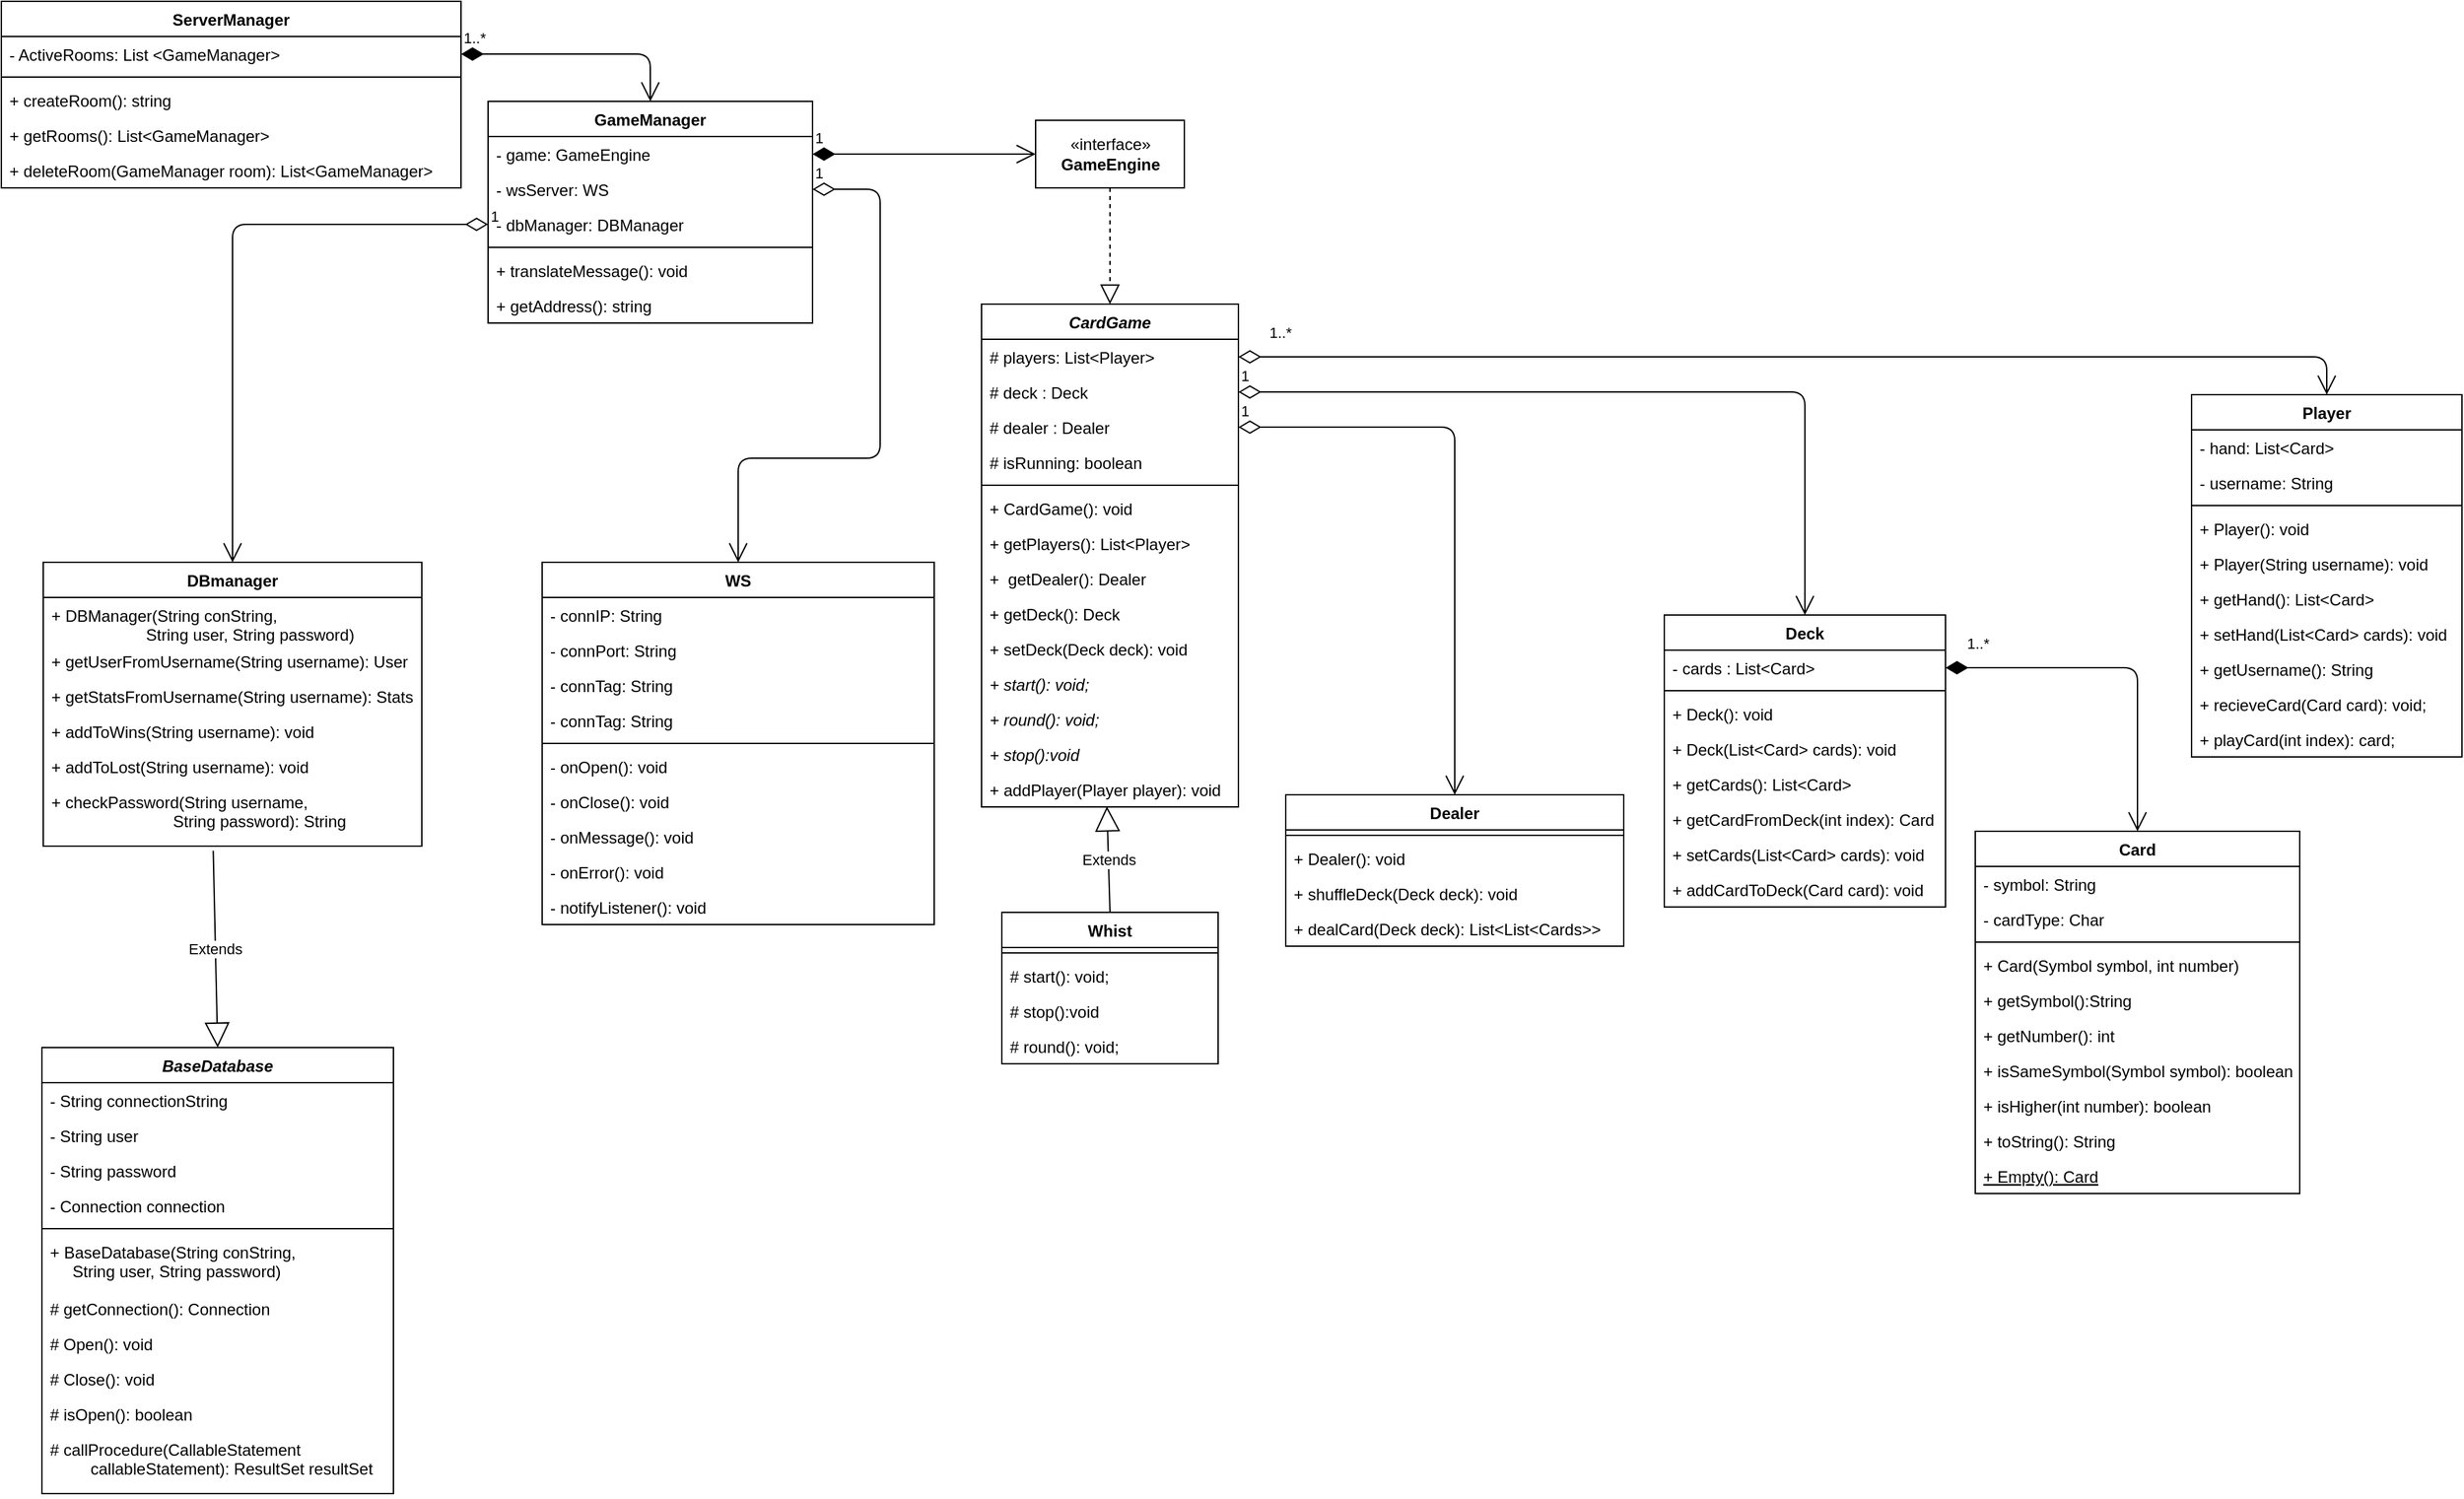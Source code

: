 <mxfile version="18.1.3" type="device"><diagram id="LGpvp5MiIzymhtDuvNgW" name="Side-1"><mxGraphModel dx="1502" dy="768" grid="1" gridSize="10" guides="1" tooltips="1" connect="1" arrows="1" fold="1" page="1" pageScale="1" pageWidth="827" pageHeight="1169" math="0" shadow="0"><root><mxCell id="0"/><mxCell id="1" parent="0"/><mxCell id="LhbMyZ6HMKAQBiNXWhEx-1" value="Player" style="swimlane;fontStyle=1;align=center;verticalAlign=top;childLayout=stackLayout;horizontal=1;startSize=26;horizontalStack=0;resizeParent=1;resizeParentMax=0;resizeLast=0;collapsible=1;marginBottom=0;" parent="1" vertex="1"><mxGeometry x="1640" y="317" width="200" height="268" as="geometry"/></mxCell><mxCell id="LhbMyZ6HMKAQBiNXWhEx-2" value="- hand: List&lt;Card&gt;" style="text;strokeColor=none;fillColor=none;align=left;verticalAlign=top;spacingLeft=4;spacingRight=4;overflow=hidden;rotatable=0;points=[[0,0.5],[1,0.5]];portConstraint=eastwest;" parent="LhbMyZ6HMKAQBiNXWhEx-1" vertex="1"><mxGeometry y="26" width="200" height="26" as="geometry"/></mxCell><mxCell id="M374LAIoHGfH7pXFPlg4-40" value="- username: String" style="text;strokeColor=none;fillColor=none;align=left;verticalAlign=top;spacingLeft=4;spacingRight=4;overflow=hidden;rotatable=0;points=[[0,0.5],[1,0.5]];portConstraint=eastwest;" parent="LhbMyZ6HMKAQBiNXWhEx-1" vertex="1"><mxGeometry y="52" width="200" height="26" as="geometry"/></mxCell><mxCell id="LhbMyZ6HMKAQBiNXWhEx-3" value="" style="line;strokeWidth=1;fillColor=none;align=left;verticalAlign=middle;spacingTop=-1;spacingLeft=3;spacingRight=3;rotatable=0;labelPosition=right;points=[];portConstraint=eastwest;" parent="LhbMyZ6HMKAQBiNXWhEx-1" vertex="1"><mxGeometry y="78" width="200" height="8" as="geometry"/></mxCell><mxCell id="M374LAIoHGfH7pXFPlg4-45" value="+ Player(): void" style="text;strokeColor=none;fillColor=none;align=left;verticalAlign=top;spacingLeft=4;spacingRight=4;overflow=hidden;rotatable=0;points=[[0,0.5],[1,0.5]];portConstraint=eastwest;" parent="LhbMyZ6HMKAQBiNXWhEx-1" vertex="1"><mxGeometry y="86" width="200" height="26" as="geometry"/></mxCell><mxCell id="M374LAIoHGfH7pXFPlg4-44" value="+ Player(String username): void" style="text;strokeColor=none;fillColor=none;align=left;verticalAlign=top;spacingLeft=4;spacingRight=4;overflow=hidden;rotatable=0;points=[[0,0.5],[1,0.5]];portConstraint=eastwest;" parent="LhbMyZ6HMKAQBiNXWhEx-1" vertex="1"><mxGeometry y="112" width="200" height="26" as="geometry"/></mxCell><mxCell id="LhbMyZ6HMKAQBiNXWhEx-4" value="+ getHand(): List&lt;Card&gt;" style="text;strokeColor=none;fillColor=none;align=left;verticalAlign=top;spacingLeft=4;spacingRight=4;overflow=hidden;rotatable=0;points=[[0,0.5],[1,0.5]];portConstraint=eastwest;" parent="LhbMyZ6HMKAQBiNXWhEx-1" vertex="1"><mxGeometry y="138" width="200" height="26" as="geometry"/></mxCell><mxCell id="M374LAIoHGfH7pXFPlg4-42" value="+ setHand(List&lt;Card&gt; cards): void" style="text;strokeColor=none;fillColor=none;align=left;verticalAlign=top;spacingLeft=4;spacingRight=4;overflow=hidden;rotatable=0;points=[[0,0.5],[1,0.5]];portConstraint=eastwest;" parent="LhbMyZ6HMKAQBiNXWhEx-1" vertex="1"><mxGeometry y="164" width="200" height="26" as="geometry"/></mxCell><mxCell id="M374LAIoHGfH7pXFPlg4-43" value="+ getUsername(): String" style="text;strokeColor=none;fillColor=none;align=left;verticalAlign=top;spacingLeft=4;spacingRight=4;overflow=hidden;rotatable=0;points=[[0,0.5],[1,0.5]];portConstraint=eastwest;" parent="LhbMyZ6HMKAQBiNXWhEx-1" vertex="1"><mxGeometry y="190" width="200" height="26" as="geometry"/></mxCell><mxCell id="M374LAIoHGfH7pXFPlg4-41" value="+ recieveCard(Card card): void;" style="text;strokeColor=none;fillColor=none;align=left;verticalAlign=top;spacingLeft=4;spacingRight=4;overflow=hidden;rotatable=0;points=[[0,0.5],[1,0.5]];portConstraint=eastwest;" parent="LhbMyZ6HMKAQBiNXWhEx-1" vertex="1"><mxGeometry y="216" width="200" height="26" as="geometry"/></mxCell><mxCell id="BYVZmwrGk3JprqsjYRn_-6" value="+ playCard(int index): card;" style="text;strokeColor=none;fillColor=none;align=left;verticalAlign=top;spacingLeft=4;spacingRight=4;overflow=hidden;rotatable=0;points=[[0,0.5],[1,0.5]];portConstraint=eastwest;" parent="LhbMyZ6HMKAQBiNXWhEx-1" vertex="1"><mxGeometry y="242" width="200" height="26" as="geometry"/></mxCell><mxCell id="LhbMyZ6HMKAQBiNXWhEx-5" value="CardGame" style="swimlane;fontStyle=3;align=center;verticalAlign=top;childLayout=stackLayout;horizontal=1;startSize=26;horizontalStack=0;resizeParent=1;resizeParentMax=0;resizeLast=0;collapsible=1;marginBottom=0;" parent="1" vertex="1"><mxGeometry x="745" y="250" width="190" height="372" as="geometry"/></mxCell><mxCell id="LhbMyZ6HMKAQBiNXWhEx-6" value="# players: List&lt;Player&gt;" style="text;strokeColor=none;fillColor=none;align=left;verticalAlign=top;spacingLeft=4;spacingRight=4;overflow=hidden;rotatable=0;points=[[0,0.5],[1,0.5]];portConstraint=eastwest;" parent="LhbMyZ6HMKAQBiNXWhEx-5" vertex="1"><mxGeometry y="26" width="190" height="26" as="geometry"/></mxCell><mxCell id="LhbMyZ6HMKAQBiNXWhEx-14" value="# deck : Deck" style="text;strokeColor=none;fillColor=none;align=left;verticalAlign=top;spacingLeft=4;spacingRight=4;overflow=hidden;rotatable=0;points=[[0,0.5],[1,0.5]];portConstraint=eastwest;" parent="LhbMyZ6HMKAQBiNXWhEx-5" vertex="1"><mxGeometry y="52" width="190" height="26" as="geometry"/></mxCell><mxCell id="M374LAIoHGfH7pXFPlg4-18" value="# dealer : Dealer" style="text;strokeColor=none;fillColor=none;align=left;verticalAlign=top;spacingLeft=4;spacingRight=4;overflow=hidden;rotatable=0;points=[[0,0.5],[1,0.5]];portConstraint=eastwest;" parent="LhbMyZ6HMKAQBiNXWhEx-5" vertex="1"><mxGeometry y="78" width="190" height="26" as="geometry"/></mxCell><mxCell id="BYVZmwrGk3JprqsjYRn_-9" value="# isRunning: boolean" style="text;strokeColor=none;fillColor=none;align=left;verticalAlign=top;spacingLeft=4;spacingRight=4;overflow=hidden;rotatable=0;points=[[0,0.5],[1,0.5]];portConstraint=eastwest;" parent="LhbMyZ6HMKAQBiNXWhEx-5" vertex="1"><mxGeometry y="104" width="190" height="26" as="geometry"/></mxCell><mxCell id="LhbMyZ6HMKAQBiNXWhEx-7" value="" style="line;strokeWidth=1;fillColor=none;align=left;verticalAlign=middle;spacingTop=-1;spacingLeft=3;spacingRight=3;rotatable=0;labelPosition=right;points=[];portConstraint=eastwest;" parent="LhbMyZ6HMKAQBiNXWhEx-5" vertex="1"><mxGeometry y="130" width="190" height="8" as="geometry"/></mxCell><mxCell id="LhbMyZ6HMKAQBiNXWhEx-8" value="+ CardGame(): void" style="text;strokeColor=none;fillColor=none;align=left;verticalAlign=top;spacingLeft=4;spacingRight=4;overflow=hidden;rotatable=0;points=[[0,0.5],[1,0.5]];portConstraint=eastwest;" parent="LhbMyZ6HMKAQBiNXWhEx-5" vertex="1"><mxGeometry y="138" width="190" height="26" as="geometry"/></mxCell><mxCell id="M374LAIoHGfH7pXFPlg4-19" value="+ getPlayers(): List&lt;Player&gt;" style="text;strokeColor=none;fillColor=none;align=left;verticalAlign=top;spacingLeft=4;spacingRight=4;overflow=hidden;rotatable=0;points=[[0,0.5],[1,0.5]];portConstraint=eastwest;" parent="LhbMyZ6HMKAQBiNXWhEx-5" vertex="1"><mxGeometry y="164" width="190" height="26" as="geometry"/></mxCell><mxCell id="M374LAIoHGfH7pXFPlg4-17" value="+  getDealer(): Dealer" style="text;strokeColor=none;fillColor=none;align=left;verticalAlign=top;spacingLeft=4;spacingRight=4;overflow=hidden;rotatable=0;points=[[0,0.5],[1,0.5]];portConstraint=eastwest;" parent="LhbMyZ6HMKAQBiNXWhEx-5" vertex="1"><mxGeometry y="190" width="190" height="26" as="geometry"/></mxCell><mxCell id="M374LAIoHGfH7pXFPlg4-16" value="+ getDeck(): Deck" style="text;strokeColor=none;fillColor=none;align=left;verticalAlign=top;spacingLeft=4;spacingRight=4;overflow=hidden;rotatable=0;points=[[0,0.5],[1,0.5]];portConstraint=eastwest;" parent="LhbMyZ6HMKAQBiNXWhEx-5" vertex="1"><mxGeometry y="216" width="190" height="26" as="geometry"/></mxCell><mxCell id="M374LAIoHGfH7pXFPlg4-26" value="+ setDeck(Deck deck): void" style="text;strokeColor=none;fillColor=none;align=left;verticalAlign=top;spacingLeft=4;spacingRight=4;overflow=hidden;rotatable=0;points=[[0,0.5],[1,0.5]];portConstraint=eastwest;" parent="LhbMyZ6HMKAQBiNXWhEx-5" vertex="1"><mxGeometry y="242" width="190" height="26" as="geometry"/></mxCell><mxCell id="M374LAIoHGfH7pXFPlg4-15" value="+ start(): void;" style="text;strokeColor=none;fillColor=none;align=left;verticalAlign=top;spacingLeft=4;spacingRight=4;overflow=hidden;rotatable=0;points=[[0,0.5],[1,0.5]];portConstraint=eastwest;fontStyle=2" parent="LhbMyZ6HMKAQBiNXWhEx-5" vertex="1"><mxGeometry y="268" width="190" height="26" as="geometry"/></mxCell><mxCell id="BYVZmwrGk3JprqsjYRn_-10" value="+ round(): void;" style="text;strokeColor=none;fillColor=none;align=left;verticalAlign=top;spacingLeft=4;spacingRight=4;overflow=hidden;rotatable=0;points=[[0,0.5],[1,0.5]];portConstraint=eastwest;fontStyle=2" parent="LhbMyZ6HMKAQBiNXWhEx-5" vertex="1"><mxGeometry y="294" width="190" height="26" as="geometry"/></mxCell><mxCell id="BYVZmwrGk3JprqsjYRn_-11" value="+ stop():void" style="text;strokeColor=none;fillColor=none;align=left;verticalAlign=top;spacingLeft=4;spacingRight=4;overflow=hidden;rotatable=0;points=[[0,0.5],[1,0.5]];portConstraint=eastwest;fontStyle=2" parent="LhbMyZ6HMKAQBiNXWhEx-5" vertex="1"><mxGeometry y="320" width="190" height="26" as="geometry"/></mxCell><mxCell id="M374LAIoHGfH7pXFPlg4-27" value="+ addPlayer(Player player): void" style="text;strokeColor=none;fillColor=none;align=left;verticalAlign=top;spacingLeft=4;spacingRight=4;overflow=hidden;rotatable=0;points=[[0,0.5],[1,0.5]];portConstraint=eastwest;fontStyle=0" parent="LhbMyZ6HMKAQBiNXWhEx-5" vertex="1"><mxGeometry y="346" width="190" height="26" as="geometry"/></mxCell><mxCell id="LhbMyZ6HMKAQBiNXWhEx-9" value="Card" style="swimlane;fontStyle=1;align=center;verticalAlign=top;childLayout=stackLayout;horizontal=1;startSize=26;horizontalStack=0;resizeParent=1;resizeParentMax=0;resizeLast=0;collapsible=1;marginBottom=0;" parent="1" vertex="1"><mxGeometry x="1480" y="640" width="240" height="268" as="geometry"/></mxCell><mxCell id="LhbMyZ6HMKAQBiNXWhEx-10" value="- symbol: String" style="text;strokeColor=none;fillColor=none;align=left;verticalAlign=top;spacingLeft=4;spacingRight=4;overflow=hidden;rotatable=0;points=[[0,0.5],[1,0.5]];portConstraint=eastwest;" parent="LhbMyZ6HMKAQBiNXWhEx-9" vertex="1"><mxGeometry y="26" width="240" height="26" as="geometry"/></mxCell><mxCell id="BYVZmwrGk3JprqsjYRn_-7" value="- cardType: Char" style="text;strokeColor=none;fillColor=none;align=left;verticalAlign=top;spacingLeft=4;spacingRight=4;overflow=hidden;rotatable=0;points=[[0,0.5],[1,0.5]];portConstraint=eastwest;" parent="LhbMyZ6HMKAQBiNXWhEx-9" vertex="1"><mxGeometry y="52" width="240" height="26" as="geometry"/></mxCell><mxCell id="LhbMyZ6HMKAQBiNXWhEx-11" value="" style="line;strokeWidth=1;fillColor=none;align=left;verticalAlign=middle;spacingTop=-1;spacingLeft=3;spacingRight=3;rotatable=0;labelPosition=right;points=[];portConstraint=eastwest;" parent="LhbMyZ6HMKAQBiNXWhEx-9" vertex="1"><mxGeometry y="78" width="240" height="8" as="geometry"/></mxCell><mxCell id="LhbMyZ6HMKAQBiNXWhEx-12" value="+ Card(Symbol symbol, int number)" style="text;strokeColor=none;fillColor=none;align=left;verticalAlign=top;spacingLeft=4;spacingRight=4;overflow=hidden;rotatable=0;points=[[0,0.5],[1,0.5]];portConstraint=eastwest;" parent="LhbMyZ6HMKAQBiNXWhEx-9" vertex="1"><mxGeometry y="86" width="240" height="26" as="geometry"/></mxCell><mxCell id="M374LAIoHGfH7pXFPlg4-34" value="+ getSymbol():String" style="text;strokeColor=none;fillColor=none;align=left;verticalAlign=top;spacingLeft=4;spacingRight=4;overflow=hidden;rotatable=0;points=[[0,0.5],[1,0.5]];portConstraint=eastwest;" parent="LhbMyZ6HMKAQBiNXWhEx-9" vertex="1"><mxGeometry y="112" width="240" height="26" as="geometry"/></mxCell><mxCell id="BYVZmwrGk3JprqsjYRn_-8" value="+ getNumber(): int" style="text;strokeColor=none;fillColor=none;align=left;verticalAlign=top;spacingLeft=4;spacingRight=4;overflow=hidden;rotatable=0;points=[[0,0.5],[1,0.5]];portConstraint=eastwest;" parent="LhbMyZ6HMKAQBiNXWhEx-9" vertex="1"><mxGeometry y="138" width="240" height="26" as="geometry"/></mxCell><mxCell id="M374LAIoHGfH7pXFPlg4-36" value="+ isSameSymbol(Symbol symbol): boolean" style="text;strokeColor=none;fillColor=none;align=left;verticalAlign=top;spacingLeft=4;spacingRight=4;overflow=hidden;rotatable=0;points=[[0,0.5],[1,0.5]];portConstraint=eastwest;" parent="LhbMyZ6HMKAQBiNXWhEx-9" vertex="1"><mxGeometry y="164" width="240" height="26" as="geometry"/></mxCell><mxCell id="M374LAIoHGfH7pXFPlg4-37" value="+ isHigher(int number): boolean" style="text;strokeColor=none;fillColor=none;align=left;verticalAlign=top;spacingLeft=4;spacingRight=4;overflow=hidden;rotatable=0;points=[[0,0.5],[1,0.5]];portConstraint=eastwest;" parent="LhbMyZ6HMKAQBiNXWhEx-9" vertex="1"><mxGeometry y="190" width="240" height="26" as="geometry"/></mxCell><mxCell id="M374LAIoHGfH7pXFPlg4-39" value="+ toString(): String" style="text;strokeColor=none;fillColor=none;align=left;verticalAlign=top;spacingLeft=4;spacingRight=4;overflow=hidden;rotatable=0;points=[[0,0.5],[1,0.5]];portConstraint=eastwest;" parent="LhbMyZ6HMKAQBiNXWhEx-9" vertex="1"><mxGeometry y="216" width="240" height="26" as="geometry"/></mxCell><mxCell id="M374LAIoHGfH7pXFPlg4-38" value="+ Empty(): Card" style="text;strokeColor=none;fillColor=none;align=left;verticalAlign=top;spacingLeft=4;spacingRight=4;overflow=hidden;rotatable=0;points=[[0,0.5],[1,0.5]];portConstraint=eastwest;fontStyle=4" parent="LhbMyZ6HMKAQBiNXWhEx-9" vertex="1"><mxGeometry y="242" width="240" height="26" as="geometry"/></mxCell><mxCell id="LhbMyZ6HMKAQBiNXWhEx-13" value="Dealer" style="swimlane;fontStyle=1;align=center;verticalAlign=top;childLayout=stackLayout;horizontal=1;startSize=26;horizontalStack=0;resizeParent=1;resizeParentMax=0;resizeLast=0;collapsible=1;marginBottom=0;" parent="1" vertex="1"><mxGeometry x="970" y="613" width="250" height="112" as="geometry"/></mxCell><mxCell id="LhbMyZ6HMKAQBiNXWhEx-15" value="" style="line;strokeWidth=1;fillColor=none;align=left;verticalAlign=middle;spacingTop=-1;spacingLeft=3;spacingRight=3;rotatable=0;labelPosition=right;points=[];portConstraint=eastwest;" parent="LhbMyZ6HMKAQBiNXWhEx-13" vertex="1"><mxGeometry y="26" width="250" height="8" as="geometry"/></mxCell><mxCell id="LhbMyZ6HMKAQBiNXWhEx-16" value="+ Dealer(): void" style="text;strokeColor=none;fillColor=none;align=left;verticalAlign=top;spacingLeft=4;spacingRight=4;overflow=hidden;rotatable=0;points=[[0,0.5],[1,0.5]];portConstraint=eastwest;" parent="LhbMyZ6HMKAQBiNXWhEx-13" vertex="1"><mxGeometry y="34" width="250" height="26" as="geometry"/></mxCell><mxCell id="M374LAIoHGfH7pXFPlg4-31" value="+ shuffleDeck(Deck deck): void" style="text;strokeColor=none;fillColor=none;align=left;verticalAlign=top;spacingLeft=4;spacingRight=4;overflow=hidden;rotatable=0;points=[[0,0.5],[1,0.5]];portConstraint=eastwest;" parent="LhbMyZ6HMKAQBiNXWhEx-13" vertex="1"><mxGeometry y="60" width="250" height="26" as="geometry"/></mxCell><mxCell id="BYVZmwrGk3JprqsjYRn_-3" value="+ dealCard(Deck deck): List&lt;List&lt;Cards&gt;&gt;" style="text;strokeColor=none;fillColor=none;align=left;verticalAlign=top;spacingLeft=4;spacingRight=4;overflow=hidden;rotatable=0;points=[[0,0.5],[1,0.5]];portConstraint=eastwest;" parent="LhbMyZ6HMKAQBiNXWhEx-13" vertex="1"><mxGeometry y="86" width="250" height="26" as="geometry"/></mxCell><mxCell id="LhbMyZ6HMKAQBiNXWhEx-17" value="Deck" style="swimlane;fontStyle=1;align=center;verticalAlign=top;childLayout=stackLayout;horizontal=1;startSize=26;horizontalStack=0;resizeParent=1;resizeParentMax=0;resizeLast=0;collapsible=1;marginBottom=0;" parent="1" vertex="1"><mxGeometry x="1250" y="480" width="208" height="216" as="geometry"/></mxCell><mxCell id="LhbMyZ6HMKAQBiNXWhEx-18" value="- cards : List&lt;Card&gt;" style="text;strokeColor=none;fillColor=none;align=left;verticalAlign=top;spacingLeft=4;spacingRight=4;overflow=hidden;rotatable=0;points=[[0,0.5],[1,0.5]];portConstraint=eastwest;" parent="LhbMyZ6HMKAQBiNXWhEx-17" vertex="1"><mxGeometry y="26" width="208" height="26" as="geometry"/></mxCell><mxCell id="LhbMyZ6HMKAQBiNXWhEx-19" value="" style="line;strokeWidth=1;fillColor=none;align=left;verticalAlign=middle;spacingTop=-1;spacingLeft=3;spacingRight=3;rotatable=0;labelPosition=right;points=[];portConstraint=eastwest;" parent="LhbMyZ6HMKAQBiNXWhEx-17" vertex="1"><mxGeometry y="52" width="208" height="8" as="geometry"/></mxCell><mxCell id="M374LAIoHGfH7pXFPlg4-33" value="+ Deck(): void" style="text;strokeColor=none;fillColor=none;align=left;verticalAlign=top;spacingLeft=4;spacingRight=4;overflow=hidden;rotatable=0;points=[[0,0.5],[1,0.5]];portConstraint=eastwest;" parent="LhbMyZ6HMKAQBiNXWhEx-17" vertex="1"><mxGeometry y="60" width="208" height="26" as="geometry"/></mxCell><mxCell id="BYVZmwrGk3JprqsjYRn_-4" value="+ Deck(List&lt;Card&gt; cards): void" style="text;strokeColor=none;fillColor=none;align=left;verticalAlign=top;spacingLeft=4;spacingRight=4;overflow=hidden;rotatable=0;points=[[0,0.5],[1,0.5]];portConstraint=eastwest;" parent="LhbMyZ6HMKAQBiNXWhEx-17" vertex="1"><mxGeometry y="86" width="208" height="26" as="geometry"/></mxCell><mxCell id="M374LAIoHGfH7pXFPlg4-32" value="+ getCards(): List&lt;Card&gt;" style="text;strokeColor=none;fillColor=none;align=left;verticalAlign=top;spacingLeft=4;spacingRight=4;overflow=hidden;rotatable=0;points=[[0,0.5],[1,0.5]];portConstraint=eastwest;" parent="LhbMyZ6HMKAQBiNXWhEx-17" vertex="1"><mxGeometry y="112" width="208" height="26" as="geometry"/></mxCell><mxCell id="BYVZmwrGk3JprqsjYRn_-5" value="+ getCardFromDeck(int index): Card" style="text;strokeColor=none;fillColor=none;align=left;verticalAlign=top;spacingLeft=4;spacingRight=4;overflow=hidden;rotatable=0;points=[[0,0.5],[1,0.5]];portConstraint=eastwest;" parent="LhbMyZ6HMKAQBiNXWhEx-17" vertex="1"><mxGeometry y="138" width="208" height="26" as="geometry"/></mxCell><mxCell id="XsHjiqZLsmGGSzh8XiQV-6" value="+ setCards(List&lt;Card&gt; cards): void" style="text;strokeColor=none;fillColor=none;align=left;verticalAlign=top;spacingLeft=4;spacingRight=4;overflow=hidden;rotatable=0;points=[[0,0.5],[1,0.5]];portConstraint=eastwest;" parent="LhbMyZ6HMKAQBiNXWhEx-17" vertex="1"><mxGeometry y="164" width="208" height="26" as="geometry"/></mxCell><mxCell id="LhbMyZ6HMKAQBiNXWhEx-20" value="+ addCardToDeck(Card card): void" style="text;strokeColor=none;fillColor=none;align=left;verticalAlign=top;spacingLeft=4;spacingRight=4;overflow=hidden;rotatable=0;points=[[0,0.5],[1,0.5]];portConstraint=eastwest;" parent="LhbMyZ6HMKAQBiNXWhEx-17" vertex="1"><mxGeometry y="190" width="208" height="26" as="geometry"/></mxCell><mxCell id="LhbMyZ6HMKAQBiNXWhEx-21" value="Whist" style="swimlane;fontStyle=1;align=center;verticalAlign=top;childLayout=stackLayout;horizontal=1;startSize=26;horizontalStack=0;resizeParent=1;resizeParentMax=0;resizeLast=0;collapsible=1;marginBottom=0;" parent="1" vertex="1"><mxGeometry x="760" y="700" width="160" height="112" as="geometry"/></mxCell><mxCell id="LhbMyZ6HMKAQBiNXWhEx-23" value="" style="line;strokeWidth=1;fillColor=none;align=left;verticalAlign=middle;spacingTop=-1;spacingLeft=3;spacingRight=3;rotatable=0;labelPosition=right;points=[];portConstraint=eastwest;" parent="LhbMyZ6HMKAQBiNXWhEx-21" vertex="1"><mxGeometry y="26" width="160" height="8" as="geometry"/></mxCell><mxCell id="gv6tGuNGhFTWK5HiYNQQ-4" value="# start(): void;" style="text;strokeColor=none;fillColor=none;align=left;verticalAlign=top;spacingLeft=4;spacingRight=4;overflow=hidden;rotatable=0;points=[[0,0.5],[1,0.5]];portConstraint=eastwest;" parent="LhbMyZ6HMKAQBiNXWhEx-21" vertex="1"><mxGeometry y="34" width="160" height="26" as="geometry"/></mxCell><mxCell id="gv6tGuNGhFTWK5HiYNQQ-6" value="# stop():void" style="text;strokeColor=none;fillColor=none;align=left;verticalAlign=top;spacingLeft=4;spacingRight=4;overflow=hidden;rotatable=0;points=[[0,0.5],[1,0.5]];portConstraint=eastwest;" parent="LhbMyZ6HMKAQBiNXWhEx-21" vertex="1"><mxGeometry y="60" width="160" height="26" as="geometry"/></mxCell><mxCell id="gv6tGuNGhFTWK5HiYNQQ-5" value="# round(): void;" style="text;strokeColor=none;fillColor=none;align=left;verticalAlign=top;spacingLeft=4;spacingRight=4;overflow=hidden;rotatable=0;points=[[0,0.5],[1,0.5]];portConstraint=eastwest;" parent="LhbMyZ6HMKAQBiNXWhEx-21" vertex="1"><mxGeometry y="86" width="160" height="26" as="geometry"/></mxCell><mxCell id="LhbMyZ6HMKAQBiNXWhEx-38" value="«interface»&lt;br&gt;&lt;b&gt;GameEngine&lt;/b&gt;" style="html=1;" parent="1" vertex="1"><mxGeometry x="785" y="114" width="110" height="50" as="geometry"/></mxCell><mxCell id="LhbMyZ6HMKAQBiNXWhEx-39" value="GameManager" style="swimlane;fontStyle=1;align=center;verticalAlign=top;childLayout=stackLayout;horizontal=1;startSize=26;horizontalStack=0;resizeParent=1;resizeParentMax=0;resizeLast=0;collapsible=1;marginBottom=0;" parent="1" vertex="1"><mxGeometry x="380" y="100" width="240" height="164" as="geometry"/></mxCell><mxCell id="gv6tGuNGhFTWK5HiYNQQ-1" value="- game: GameEngine" style="text;strokeColor=none;fillColor=none;align=left;verticalAlign=top;spacingLeft=4;spacingRight=4;overflow=hidden;rotatable=0;points=[[0,0.5],[1,0.5]];portConstraint=eastwest;" parent="LhbMyZ6HMKAQBiNXWhEx-39" vertex="1"><mxGeometry y="26" width="240" height="26" as="geometry"/></mxCell><mxCell id="gv6tGuNGhFTWK5HiYNQQ-2" value="- wsServer: WS" style="text;strokeColor=none;fillColor=none;align=left;verticalAlign=top;spacingLeft=4;spacingRight=4;overflow=hidden;rotatable=0;points=[[0,0.5],[1,0.5]];portConstraint=eastwest;" parent="LhbMyZ6HMKAQBiNXWhEx-39" vertex="1"><mxGeometry y="52" width="240" height="26" as="geometry"/></mxCell><mxCell id="LhbMyZ6HMKAQBiNXWhEx-40" value="- dbManager: DBManager" style="text;strokeColor=none;fillColor=none;align=left;verticalAlign=top;spacingLeft=4;spacingRight=4;overflow=hidden;rotatable=0;points=[[0,0.5],[1,0.5]];portConstraint=eastwest;" parent="LhbMyZ6HMKAQBiNXWhEx-39" vertex="1"><mxGeometry y="78" width="240" height="26" as="geometry"/></mxCell><mxCell id="LhbMyZ6HMKAQBiNXWhEx-41" value="" style="line;strokeWidth=1;fillColor=none;align=left;verticalAlign=middle;spacingTop=-1;spacingLeft=3;spacingRight=3;rotatable=0;labelPosition=right;points=[];portConstraint=eastwest;" parent="LhbMyZ6HMKAQBiNXWhEx-39" vertex="1"><mxGeometry y="104" width="240" height="8" as="geometry"/></mxCell><mxCell id="LhbMyZ6HMKAQBiNXWhEx-42" value="+ translateMessage(): void" style="text;strokeColor=none;fillColor=none;align=left;verticalAlign=top;spacingLeft=4;spacingRight=4;overflow=hidden;rotatable=0;points=[[0,0.5],[1,0.5]];portConstraint=eastwest;" parent="LhbMyZ6HMKAQBiNXWhEx-39" vertex="1"><mxGeometry y="112" width="240" height="26" as="geometry"/></mxCell><mxCell id="gv6tGuNGhFTWK5HiYNQQ-3" value="+ getAddress(): string" style="text;strokeColor=none;fillColor=none;align=left;verticalAlign=top;spacingLeft=4;spacingRight=4;overflow=hidden;rotatable=0;points=[[0,0.5],[1,0.5]];portConstraint=eastwest;" parent="LhbMyZ6HMKAQBiNXWhEx-39" vertex="1"><mxGeometry y="138" width="240" height="26" as="geometry"/></mxCell><mxCell id="LhbMyZ6HMKAQBiNXWhEx-43" value="WS" style="swimlane;fontStyle=1;align=center;verticalAlign=top;childLayout=stackLayout;horizontal=1;startSize=26;horizontalStack=0;resizeParent=1;resizeParentMax=0;resizeLast=0;collapsible=1;marginBottom=0;" parent="1" vertex="1"><mxGeometry x="420" y="441" width="290" height="268" as="geometry"/></mxCell><mxCell id="XsHjiqZLsmGGSzh8XiQV-8" value="- connIP: String" style="text;strokeColor=none;fillColor=none;align=left;verticalAlign=top;spacingLeft=4;spacingRight=4;overflow=hidden;rotatable=0;points=[[0,0.5],[1,0.5]];portConstraint=eastwest;" parent="LhbMyZ6HMKAQBiNXWhEx-43" vertex="1"><mxGeometry y="26" width="290" height="26" as="geometry"/></mxCell><mxCell id="XsHjiqZLsmGGSzh8XiQV-7" value="- connPort: String" style="text;strokeColor=none;fillColor=none;align=left;verticalAlign=top;spacingLeft=4;spacingRight=4;overflow=hidden;rotatable=0;points=[[0,0.5],[1,0.5]];portConstraint=eastwest;" parent="LhbMyZ6HMKAQBiNXWhEx-43" vertex="1"><mxGeometry y="52" width="290" height="26" as="geometry"/></mxCell><mxCell id="LhbMyZ6HMKAQBiNXWhEx-44" value="- connTag: String" style="text;strokeColor=none;fillColor=none;align=left;verticalAlign=top;spacingLeft=4;spacingRight=4;overflow=hidden;rotatable=0;points=[[0,0.5],[1,0.5]];portConstraint=eastwest;" parent="LhbMyZ6HMKAQBiNXWhEx-43" vertex="1"><mxGeometry y="78" width="290" height="26" as="geometry"/></mxCell><mxCell id="BR1NoepHasicV859m37a-1" value="- connTag: String" style="text;strokeColor=none;fillColor=none;align=left;verticalAlign=top;spacingLeft=4;spacingRight=4;overflow=hidden;rotatable=0;points=[[0,0.5],[1,0.5]];portConstraint=eastwest;" parent="LhbMyZ6HMKAQBiNXWhEx-43" vertex="1"><mxGeometry y="104" width="290" height="26" as="geometry"/></mxCell><mxCell id="LhbMyZ6HMKAQBiNXWhEx-45" value="" style="line;strokeWidth=1;fillColor=none;align=left;verticalAlign=middle;spacingTop=-1;spacingLeft=3;spacingRight=3;rotatable=0;labelPosition=right;points=[];portConstraint=eastwest;" parent="LhbMyZ6HMKAQBiNXWhEx-43" vertex="1"><mxGeometry y="130" width="290" height="8" as="geometry"/></mxCell><mxCell id="LhbMyZ6HMKAQBiNXWhEx-46" value="- onOpen(): void" style="text;strokeColor=none;fillColor=none;align=left;verticalAlign=top;spacingLeft=4;spacingRight=4;overflow=hidden;rotatable=0;points=[[0,0.5],[1,0.5]];portConstraint=eastwest;" parent="LhbMyZ6HMKAQBiNXWhEx-43" vertex="1"><mxGeometry y="138" width="290" height="26" as="geometry"/></mxCell><mxCell id="XsHjiqZLsmGGSzh8XiQV-9" value="- onClose(): void" style="text;strokeColor=none;fillColor=none;align=left;verticalAlign=top;spacingLeft=4;spacingRight=4;overflow=hidden;rotatable=0;points=[[0,0.5],[1,0.5]];portConstraint=eastwest;" parent="LhbMyZ6HMKAQBiNXWhEx-43" vertex="1"><mxGeometry y="164" width="290" height="26" as="geometry"/></mxCell><mxCell id="XsHjiqZLsmGGSzh8XiQV-10" value="- onMessage(): void" style="text;strokeColor=none;fillColor=none;align=left;verticalAlign=top;spacingLeft=4;spacingRight=4;overflow=hidden;rotatable=0;points=[[0,0.5],[1,0.5]];portConstraint=eastwest;" parent="LhbMyZ6HMKAQBiNXWhEx-43" vertex="1"><mxGeometry y="190" width="290" height="26" as="geometry"/></mxCell><mxCell id="XsHjiqZLsmGGSzh8XiQV-11" value="- onError(): void" style="text;strokeColor=none;fillColor=none;align=left;verticalAlign=top;spacingLeft=4;spacingRight=4;overflow=hidden;rotatable=0;points=[[0,0.5],[1,0.5]];portConstraint=eastwest;" parent="LhbMyZ6HMKAQBiNXWhEx-43" vertex="1"><mxGeometry y="216" width="290" height="26" as="geometry"/></mxCell><mxCell id="XsHjiqZLsmGGSzh8XiQV-12" value="- notifyListener(): void" style="text;strokeColor=none;fillColor=none;align=left;verticalAlign=top;spacingLeft=4;spacingRight=4;overflow=hidden;rotatable=0;points=[[0,0.5],[1,0.5]];portConstraint=eastwest;" parent="LhbMyZ6HMKAQBiNXWhEx-43" vertex="1"><mxGeometry y="242" width="290" height="26" as="geometry"/></mxCell><mxCell id="LhbMyZ6HMKAQBiNXWhEx-47" value="ServerManager" style="swimlane;fontStyle=1;align=center;verticalAlign=top;childLayout=stackLayout;horizontal=1;startSize=26;horizontalStack=0;resizeParent=1;resizeParentMax=0;resizeLast=0;collapsible=1;marginBottom=0;" parent="1" vertex="1"><mxGeometry x="20" y="26" width="340" height="138" as="geometry"/></mxCell><mxCell id="LhbMyZ6HMKAQBiNXWhEx-48" value="- ActiveRooms: List &lt;GameManager&gt;" style="text;strokeColor=none;fillColor=none;align=left;verticalAlign=top;spacingLeft=4;spacingRight=4;overflow=hidden;rotatable=0;points=[[0,0.5],[1,0.5]];portConstraint=eastwest;" parent="LhbMyZ6HMKAQBiNXWhEx-47" vertex="1"><mxGeometry y="26" width="340" height="26" as="geometry"/></mxCell><mxCell id="LhbMyZ6HMKAQBiNXWhEx-49" value="" style="line;strokeWidth=1;fillColor=none;align=left;verticalAlign=middle;spacingTop=-1;spacingLeft=3;spacingRight=3;rotatable=0;labelPosition=right;points=[];portConstraint=eastwest;" parent="LhbMyZ6HMKAQBiNXWhEx-47" vertex="1"><mxGeometry y="52" width="340" height="8" as="geometry"/></mxCell><mxCell id="XsHjiqZLsmGGSzh8XiQV-13" value="+ createRoom(): string" style="text;strokeColor=none;fillColor=none;align=left;verticalAlign=top;spacingLeft=4;spacingRight=4;overflow=hidden;rotatable=0;points=[[0,0.5],[1,0.5]];portConstraint=eastwest;" parent="LhbMyZ6HMKAQBiNXWhEx-47" vertex="1"><mxGeometry y="60" width="340" height="26" as="geometry"/></mxCell><mxCell id="XsHjiqZLsmGGSzh8XiQV-14" value="+ getRooms(): List&lt;GameManager&gt;" style="text;strokeColor=none;fillColor=none;align=left;verticalAlign=top;spacingLeft=4;spacingRight=4;overflow=hidden;rotatable=0;points=[[0,0.5],[1,0.5]];portConstraint=eastwest;" parent="LhbMyZ6HMKAQBiNXWhEx-47" vertex="1"><mxGeometry y="86" width="340" height="26" as="geometry"/></mxCell><mxCell id="LhbMyZ6HMKAQBiNXWhEx-50" value="+ deleteRoom(GameManager room): List&lt;GameManager&gt;" style="text;strokeColor=none;fillColor=none;align=left;verticalAlign=top;spacingLeft=4;spacingRight=4;overflow=hidden;rotatable=0;points=[[0,0.5],[1,0.5]];portConstraint=eastwest;" parent="LhbMyZ6HMKAQBiNXWhEx-47" vertex="1"><mxGeometry y="112" width="340" height="26" as="geometry"/></mxCell><mxCell id="BYVZmwrGk3JprqsjYRn_-12" value="DBmanager" style="swimlane;fontStyle=1;align=center;verticalAlign=top;childLayout=stackLayout;horizontal=1;startSize=26;horizontalStack=0;resizeParent=1;resizeParentMax=0;resizeLast=0;collapsible=1;marginBottom=0;" parent="1" vertex="1"><mxGeometry x="51" y="441" width="280" height="210" as="geometry"/></mxCell><mxCell id="BYVZmwrGk3JprqsjYRn_-15" value="+ DBManager(String conString, &#10;                     String user, String password)" style="text;strokeColor=none;fillColor=none;align=left;verticalAlign=top;spacingLeft=4;spacingRight=4;overflow=hidden;rotatable=0;points=[[0,0.5],[1,0.5]];portConstraint=eastwest;" parent="BYVZmwrGk3JprqsjYRn_-12" vertex="1"><mxGeometry y="26" width="280" height="34" as="geometry"/></mxCell><mxCell id="XsHjiqZLsmGGSzh8XiQV-1" value="+ getUserFromUsername(String username): User" style="text;strokeColor=none;fillColor=none;align=left;verticalAlign=top;spacingLeft=4;spacingRight=4;overflow=hidden;rotatable=0;points=[[0,0.5],[1,0.5]];portConstraint=eastwest;" parent="BYVZmwrGk3JprqsjYRn_-12" vertex="1"><mxGeometry y="60" width="280" height="26" as="geometry"/></mxCell><mxCell id="XsHjiqZLsmGGSzh8XiQV-4" value="+ getStatsFromUsername(String username): Stats" style="text;strokeColor=none;fillColor=none;align=left;verticalAlign=top;spacingLeft=4;spacingRight=4;overflow=hidden;rotatable=0;points=[[0,0.5],[1,0.5]];portConstraint=eastwest;" parent="BYVZmwrGk3JprqsjYRn_-12" vertex="1"><mxGeometry y="86" width="280" height="26" as="geometry"/></mxCell><mxCell id="XsHjiqZLsmGGSzh8XiQV-2" value="+ addToWins(String username): void" style="text;strokeColor=none;fillColor=none;align=left;verticalAlign=top;spacingLeft=4;spacingRight=4;overflow=hidden;rotatable=0;points=[[0,0.5],[1,0.5]];portConstraint=eastwest;" parent="BYVZmwrGk3JprqsjYRn_-12" vertex="1"><mxGeometry y="112" width="280" height="26" as="geometry"/></mxCell><mxCell id="M374LAIoHGfH7pXFPlg4-14" value="+ addToLost(String username): void" style="text;strokeColor=none;fillColor=none;align=left;verticalAlign=top;spacingLeft=4;spacingRight=4;overflow=hidden;rotatable=0;points=[[0,0.5],[1,0.5]];portConstraint=eastwest;" parent="BYVZmwrGk3JprqsjYRn_-12" vertex="1"><mxGeometry y="138" width="280" height="26" as="geometry"/></mxCell><mxCell id="XsHjiqZLsmGGSzh8XiQV-3" value="+ checkPassword(String username, &#10;                           String password): String" style="text;strokeColor=none;fillColor=none;align=left;verticalAlign=top;spacingLeft=4;spacingRight=4;overflow=hidden;rotatable=0;points=[[0,0.5],[1,0.5]];portConstraint=eastwest;" parent="BYVZmwrGk3JprqsjYRn_-12" vertex="1"><mxGeometry y="164" width="280" height="46" as="geometry"/></mxCell><mxCell id="gv6tGuNGhFTWK5HiYNQQ-7" value="1..*" style="endArrow=open;html=1;endSize=12;startArrow=diamondThin;startSize=14;startFill=0;edgeStyle=orthogonalEdgeStyle;align=left;verticalAlign=bottom;exitX=1;exitY=0.5;exitDx=0;exitDy=0;entryX=0.5;entryY=0;entryDx=0;entryDy=0;" parent="1" source="LhbMyZ6HMKAQBiNXWhEx-6" target="LhbMyZ6HMKAQBiNXWhEx-1" edge="1"><mxGeometry x="-0.95" y="9" relative="1" as="geometry"><mxPoint x="880" y="520" as="sourcePoint"/><mxPoint x="1040" y="520" as="targetPoint"/><mxPoint as="offset"/></mxGeometry></mxCell><mxCell id="gv6tGuNGhFTWK5HiYNQQ-8" value="1..*" style="endArrow=open;html=1;endSize=12;startArrow=diamondThin;startSize=14;startFill=1;edgeStyle=orthogonalEdgeStyle;align=left;verticalAlign=bottom;entryX=0.5;entryY=0;entryDx=0;entryDy=0;exitX=1;exitY=0.5;exitDx=0;exitDy=0;" parent="1" source="LhbMyZ6HMKAQBiNXWhEx-18" target="LhbMyZ6HMKAQBiNXWhEx-9" edge="1"><mxGeometry x="-0.895" y="9" relative="1" as="geometry"><mxPoint x="1440" y="520" as="sourcePoint"/><mxPoint x="1040" y="520" as="targetPoint"/><mxPoint as="offset"/></mxGeometry></mxCell><mxCell id="gv6tGuNGhFTWK5HiYNQQ-13" value="1" style="endArrow=open;html=1;endSize=12;startArrow=diamondThin;startSize=14;startFill=0;edgeStyle=orthogonalEdgeStyle;align=left;verticalAlign=bottom;exitX=1;exitY=0.5;exitDx=0;exitDy=0;entryX=0.5;entryY=0;entryDx=0;entryDy=0;" parent="1" source="LhbMyZ6HMKAQBiNXWhEx-14" target="LhbMyZ6HMKAQBiNXWhEx-17" edge="1"><mxGeometry x="-1" y="3" relative="1" as="geometry"><mxPoint x="1220" y="550" as="sourcePoint"/><mxPoint x="1380" y="550" as="targetPoint"/></mxGeometry></mxCell><mxCell id="gv6tGuNGhFTWK5HiYNQQ-14" value="" style="endArrow=block;dashed=1;endFill=0;endSize=12;html=1;exitX=0.5;exitY=1;exitDx=0;exitDy=0;entryX=0.5;entryY=0;entryDx=0;entryDy=0;" parent="1" source="LhbMyZ6HMKAQBiNXWhEx-38" target="LhbMyZ6HMKAQBiNXWhEx-5" edge="1"><mxGeometry width="160" relative="1" as="geometry"><mxPoint x="930" y="340" as="sourcePoint"/><mxPoint x="840" y="240" as="targetPoint"/></mxGeometry></mxCell><mxCell id="gv6tGuNGhFTWK5HiYNQQ-16" value="1" style="endArrow=open;html=1;endSize=12;startArrow=diamondThin;startSize=14;startFill=1;edgeStyle=orthogonalEdgeStyle;align=left;verticalAlign=bottom;exitX=1;exitY=0.5;exitDx=0;exitDy=0;entryX=0;entryY=0.5;entryDx=0;entryDy=0;" parent="1" source="gv6tGuNGhFTWK5HiYNQQ-1" target="LhbMyZ6HMKAQBiNXWhEx-38" edge="1"><mxGeometry x="-1" y="3" relative="1" as="geometry"><mxPoint x="520" y="340" as="sourcePoint"/><mxPoint x="680" y="340" as="targetPoint"/></mxGeometry></mxCell><mxCell id="gv6tGuNGhFTWK5HiYNQQ-17" value="1..*" style="endArrow=open;html=1;endSize=12;startArrow=diamondThin;startSize=14;startFill=1;edgeStyle=orthogonalEdgeStyle;align=left;verticalAlign=bottom;exitX=1;exitY=0.5;exitDx=0;exitDy=0;entryX=0.5;entryY=0;entryDx=0;entryDy=0;" parent="1" source="LhbMyZ6HMKAQBiNXWhEx-48" target="LhbMyZ6HMKAQBiNXWhEx-39" edge="1"><mxGeometry x="-1" y="3" relative="1" as="geometry"><mxPoint x="520" y="240" as="sourcePoint"/><mxPoint x="680" y="240" as="targetPoint"/></mxGeometry></mxCell><mxCell id="gv6tGuNGhFTWK5HiYNQQ-19" value="1" style="endArrow=open;html=1;endSize=12;startArrow=diamondThin;startSize=14;startFill=0;edgeStyle=orthogonalEdgeStyle;align=left;verticalAlign=bottom;exitX=1;exitY=0.5;exitDx=0;exitDy=0;entryX=0.5;entryY=0;entryDx=0;entryDy=0;" parent="1" source="gv6tGuNGhFTWK5HiYNQQ-2" target="LhbMyZ6HMKAQBiNXWhEx-43" edge="1"><mxGeometry x="-1" y="3" relative="1" as="geometry"><mxPoint x="430" y="290" as="sourcePoint"/><mxPoint x="590" y="290" as="targetPoint"/><Array as="points"><mxPoint x="670" y="165"/><mxPoint x="670" y="364"/><mxPoint x="565" y="364"/></Array></mxGeometry></mxCell><mxCell id="gv6tGuNGhFTWK5HiYNQQ-20" value="1" style="endArrow=open;html=1;endSize=12;startArrow=diamondThin;startSize=14;startFill=0;edgeStyle=orthogonalEdgeStyle;align=left;verticalAlign=bottom;exitX=0;exitY=0.5;exitDx=0;exitDy=0;entryX=0.5;entryY=0;entryDx=0;entryDy=0;" parent="1" source="LhbMyZ6HMKAQBiNXWhEx-40" target="BYVZmwrGk3JprqsjYRn_-12" edge="1"><mxGeometry x="-1" y="3" relative="1" as="geometry"><mxPoint x="430" y="290" as="sourcePoint"/><mxPoint x="590" y="290" as="targetPoint"/></mxGeometry></mxCell><mxCell id="M374LAIoHGfH7pXFPlg4-1" value="BaseDatabase" style="swimlane;fontStyle=3;align=center;verticalAlign=top;childLayout=stackLayout;horizontal=1;startSize=26;horizontalStack=0;resizeParent=1;resizeParentMax=0;resizeLast=0;collapsible=1;marginBottom=0;" parent="1" vertex="1"><mxGeometry x="50" y="800" width="260" height="330" as="geometry"/></mxCell><mxCell id="M374LAIoHGfH7pXFPlg4-2" value="- String connectionString" style="text;strokeColor=none;fillColor=none;align=left;verticalAlign=top;spacingLeft=4;spacingRight=4;overflow=hidden;rotatable=0;points=[[0,0.5],[1,0.5]];portConstraint=eastwest;" parent="M374LAIoHGfH7pXFPlg4-1" vertex="1"><mxGeometry y="26" width="260" height="26" as="geometry"/></mxCell><mxCell id="M374LAIoHGfH7pXFPlg4-5" value="- String user" style="text;strokeColor=none;fillColor=none;align=left;verticalAlign=top;spacingLeft=4;spacingRight=4;overflow=hidden;rotatable=0;points=[[0,0.5],[1,0.5]];portConstraint=eastwest;" parent="M374LAIoHGfH7pXFPlg4-1" vertex="1"><mxGeometry y="52" width="260" height="26" as="geometry"/></mxCell><mxCell id="M374LAIoHGfH7pXFPlg4-6" value="- String password" style="text;strokeColor=none;fillColor=none;align=left;verticalAlign=top;spacingLeft=4;spacingRight=4;overflow=hidden;rotatable=0;points=[[0,0.5],[1,0.5]];portConstraint=eastwest;" parent="M374LAIoHGfH7pXFPlg4-1" vertex="1"><mxGeometry y="78" width="260" height="26" as="geometry"/></mxCell><mxCell id="M374LAIoHGfH7pXFPlg4-7" value="- Connection connection" style="text;strokeColor=none;fillColor=none;align=left;verticalAlign=top;spacingLeft=4;spacingRight=4;overflow=hidden;rotatable=0;points=[[0,0.5],[1,0.5]];portConstraint=eastwest;" parent="M374LAIoHGfH7pXFPlg4-1" vertex="1"><mxGeometry y="104" width="260" height="26" as="geometry"/></mxCell><mxCell id="M374LAIoHGfH7pXFPlg4-3" value="" style="line;strokeWidth=1;fillColor=none;align=left;verticalAlign=middle;spacingTop=-1;spacingLeft=3;spacingRight=3;rotatable=0;labelPosition=right;points=[];portConstraint=eastwest;" parent="M374LAIoHGfH7pXFPlg4-1" vertex="1"><mxGeometry y="130" width="260" height="8" as="geometry"/></mxCell><mxCell id="M374LAIoHGfH7pXFPlg4-4" value="+ BaseDatabase(String conString, &#10;        String user, String password)" style="text;strokeColor=none;fillColor=none;align=left;verticalAlign=top;spacingLeft=4;spacingRight=4;overflow=hidden;rotatable=0;points=[[0,0.5],[1,0.5]];portConstraint=eastwest;" parent="M374LAIoHGfH7pXFPlg4-1" vertex="1"><mxGeometry y="138" width="260" height="42" as="geometry"/></mxCell><mxCell id="M374LAIoHGfH7pXFPlg4-8" value="# getConnection(): Connection" style="text;strokeColor=none;fillColor=none;align=left;verticalAlign=top;spacingLeft=4;spacingRight=4;overflow=hidden;rotatable=0;points=[[0,0.5],[1,0.5]];portConstraint=eastwest;" parent="M374LAIoHGfH7pXFPlg4-1" vertex="1"><mxGeometry y="180" width="260" height="26" as="geometry"/></mxCell><mxCell id="M374LAIoHGfH7pXFPlg4-9" value="# Open(): void" style="text;strokeColor=none;fillColor=none;align=left;verticalAlign=top;spacingLeft=4;spacingRight=4;overflow=hidden;rotatable=0;points=[[0,0.5],[1,0.5]];portConstraint=eastwest;" parent="M374LAIoHGfH7pXFPlg4-1" vertex="1"><mxGeometry y="206" width="260" height="26" as="geometry"/></mxCell><mxCell id="M374LAIoHGfH7pXFPlg4-10" value="# Close(): void" style="text;strokeColor=none;fillColor=none;align=left;verticalAlign=top;spacingLeft=4;spacingRight=4;overflow=hidden;rotatable=0;points=[[0,0.5],[1,0.5]];portConstraint=eastwest;" parent="M374LAIoHGfH7pXFPlg4-1" vertex="1"><mxGeometry y="232" width="260" height="26" as="geometry"/></mxCell><mxCell id="M374LAIoHGfH7pXFPlg4-11" value="# isOpen(): boolean" style="text;strokeColor=none;fillColor=none;align=left;verticalAlign=top;spacingLeft=4;spacingRight=4;overflow=hidden;rotatable=0;points=[[0,0.5],[1,0.5]];portConstraint=eastwest;" parent="M374LAIoHGfH7pXFPlg4-1" vertex="1"><mxGeometry y="258" width="260" height="26" as="geometry"/></mxCell><mxCell id="M374LAIoHGfH7pXFPlg4-12" value="# callProcedure(CallableStatement &#10;         callableStatement): ResultSet resultSet" style="text;strokeColor=none;fillColor=none;align=left;verticalAlign=top;spacingLeft=4;spacingRight=4;overflow=hidden;rotatable=0;points=[[0,0.5],[1,0.5]];portConstraint=eastwest;" parent="M374LAIoHGfH7pXFPlg4-1" vertex="1"><mxGeometry y="284" width="260" height="46" as="geometry"/></mxCell><mxCell id="M374LAIoHGfH7pXFPlg4-13" value="Extends" style="endArrow=block;endSize=16;endFill=0;html=1;rounded=0;exitX=0.449;exitY=1.074;exitDx=0;exitDy=0;exitPerimeter=0;entryX=0.5;entryY=0;entryDx=0;entryDy=0;" parent="1" source="XsHjiqZLsmGGSzh8XiQV-3" target="M374LAIoHGfH7pXFPlg4-1" edge="1"><mxGeometry width="160" relative="1" as="geometry"><mxPoint x="140" y="740" as="sourcePoint"/><mxPoint x="300" y="740" as="targetPoint"/></mxGeometry></mxCell><mxCell id="M374LAIoHGfH7pXFPlg4-23" value="1" style="endArrow=open;html=1;endSize=12;startArrow=diamondThin;startSize=14;startFill=0;edgeStyle=orthogonalEdgeStyle;align=left;verticalAlign=bottom;entryX=0.5;entryY=0;entryDx=0;entryDy=0;exitX=1;exitY=0.5;exitDx=0;exitDy=0;" parent="1" source="M374LAIoHGfH7pXFPlg4-18" target="LhbMyZ6HMKAQBiNXWhEx-13" edge="1"><mxGeometry x="-1" y="3" relative="1" as="geometry"><mxPoint x="940" y="330" as="sourcePoint"/><mxPoint x="1364" y="490" as="targetPoint"/></mxGeometry></mxCell><mxCell id="M374LAIoHGfH7pXFPlg4-28" value="Extends" style="endArrow=block;endSize=16;endFill=0;html=1;rounded=0;entryX=0.488;entryY=0.985;entryDx=0;entryDy=0;entryPerimeter=0;exitX=0.5;exitY=0;exitDx=0;exitDy=0;" parent="1" source="LhbMyZ6HMKAQBiNXWhEx-21" target="M374LAIoHGfH7pXFPlg4-27" edge="1"><mxGeometry width="160" relative="1" as="geometry"><mxPoint x="590" y="750" as="sourcePoint"/><mxPoint x="750" y="750" as="targetPoint"/></mxGeometry></mxCell></root></mxGraphModel></diagram></mxfile>